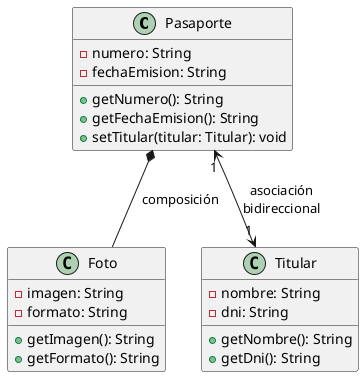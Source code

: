 @startuml Ejercicio1_Pasaporte

class Pasaporte {
    -numero: String
    -fechaEmision: String
    +getNumero(): String
    +getFechaEmision(): String
    +setTitular(titular: Titular): void
}

class Foto {
    -imagen: String
    -formato: String
    +getImagen(): String
    +getFormato(): String
}

class Titular {
    -nombre: String
    -dni: String
    +getNombre(): String
    +getDni(): String
}

Pasaporte *-- Foto : "composición"
Pasaporte "1" <--> "1" Titular : "asociación\nbidireccional"
@enduml
